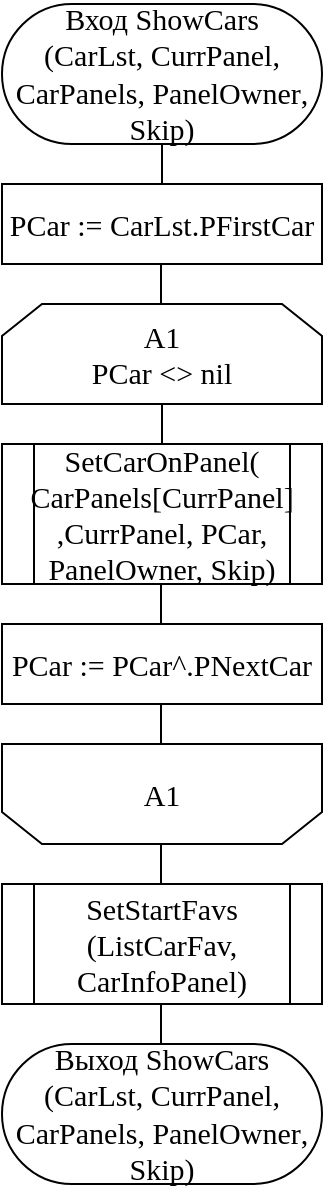 <mxfile version="13.7.9" type="device"><diagram id="9n4d_n8ho75vWHlJiOD8" name="Страница 1"><mxGraphModel dx="1086" dy="816" grid="1" gridSize="10" guides="1" tooltips="1" connect="1" arrows="1" fold="1" page="1" pageScale="1" pageWidth="827" pageHeight="1169" math="0" shadow="0"><root><mxCell id="0"/><mxCell id="1" parent="0"/><mxCell id="F_va1-sLl2bKxNfwa158-1" value="Вход&amp;nbsp;&lt;span lang=&quot;EN-US&quot; style=&quot;font-size: 15px; line-height: 115%;&quot;&gt;ShowCars &lt;br style=&quot;font-size: 15px;&quot;&gt;(CarLst,&lt;/span&gt;&lt;span lang=&quot;EN-US&quot; style=&quot;font-size: 15px; line-height: 115%;&quot;&gt; &lt;/span&gt;&lt;span lang=&quot;EN-US&quot; style=&quot;font-size: 15px; line-height: 115%;&quot;&gt;CurrPanel,&lt;br style=&quot;font-size: 15px;&quot;&gt;CarPanels&lt;/span&gt;&lt;span style=&quot;font-size: 15px; line-height: 115%;&quot;&gt;, &lt;/span&gt;&lt;span lang=&quot;EN-US&quot; style=&quot;font-size: 15px; line-height: 115%;&quot;&gt;PanelOwner&lt;/span&gt;&lt;span style=&quot;font-size: 15px; line-height: 115%;&quot;&gt;, &lt;/span&gt;&lt;span lang=&quot;EN-US&quot; style=&quot;font-size: 15px; line-height: 115%;&quot;&gt;Skip)&lt;/span&gt;" style="rounded=1;whiteSpace=wrap;html=1;fontSize=15;arcSize=50;fontFamily=Times New Roman;" vertex="1" parent="1"><mxGeometry x="340" y="40" width="160" height="70" as="geometry"/></mxCell><mxCell id="F_va1-sLl2bKxNfwa158-2" value="" style="endArrow=none;html=1;fontFamily=Times New Roman;fontSize=15;rounded=0;" edge="1" parent="1"><mxGeometry width="50" height="50" relative="1" as="geometry"><mxPoint x="420" y="130" as="sourcePoint"/><mxPoint x="420" y="110" as="targetPoint"/></mxGeometry></mxCell><mxCell id="F_va1-sLl2bKxNfwa158-3" value="PCar := CarLst.PFirstCar" style="rounded=0;whiteSpace=wrap;html=1;fontSize=15;fontFamily=Times New Roman;" vertex="1" parent="1"><mxGeometry x="340" y="130" width="160" height="40" as="geometry"/></mxCell><mxCell id="F_va1-sLl2bKxNfwa158-4" value="" style="endArrow=none;html=1;fontFamily=Times New Roman;fontSize=15;rounded=0;" edge="1" parent="1"><mxGeometry width="50" height="50" relative="1" as="geometry"><mxPoint x="419.5" y="190" as="sourcePoint"/><mxPoint x="419.5" y="170" as="targetPoint"/></mxGeometry></mxCell><mxCell id="F_va1-sLl2bKxNfwa158-5" value="PCar := PCar^.PNextCar" style="rounded=0;whiteSpace=wrap;html=1;fontSize=15;fontFamily=Times New Roman;" vertex="1" parent="1"><mxGeometry x="340" y="350" width="160" height="40" as="geometry"/></mxCell><mxCell id="F_va1-sLl2bKxNfwa158-6" value="" style="endArrow=none;html=1;fontFamily=Times New Roman;fontSize=15;rounded=0;" edge="1" parent="1"><mxGeometry width="50" height="50" relative="1" as="geometry"><mxPoint x="419.5" y="410" as="sourcePoint"/><mxPoint x="419.5" y="390" as="targetPoint"/></mxGeometry></mxCell><mxCell id="F_va1-sLl2bKxNfwa158-8" value="SetCarOnPanel(&lt;br style=&quot;font-size: 15px;&quot;&gt;CarPanels[CurrPanel]&lt;br style=&quot;font-size: 15px;&quot;&gt;,CurrPanel, PCar, PanelOwner, Skip)" style="shape=process;whiteSpace=wrap;html=1;backgroundOutline=1;rounded=0;fontFamily=Times New Roman;fontSize=15;" vertex="1" parent="1"><mxGeometry x="340" y="260" width="160" height="70" as="geometry"/></mxCell><mxCell id="F_va1-sLl2bKxNfwa158-9" value="" style="endArrow=none;html=1;fontFamily=Times New Roman;fontSize=15;rounded=0;" edge="1" parent="1"><mxGeometry width="50" height="50" relative="1" as="geometry"><mxPoint x="419.5" y="350" as="sourcePoint"/><mxPoint x="419.5" y="330" as="targetPoint"/></mxGeometry></mxCell><mxCell id="F_va1-sLl2bKxNfwa158-17" value="" style="endArrow=none;html=1;fontFamily=Times New Roman;fontSize=15;rounded=0;" edge="1" parent="1"><mxGeometry width="50" height="50" relative="1" as="geometry"><mxPoint x="419.5" y="480" as="sourcePoint"/><mxPoint x="419.5" y="460" as="targetPoint"/></mxGeometry></mxCell><mxCell id="F_va1-sLl2bKxNfwa158-22" value="Выход&amp;nbsp;&lt;span lang=&quot;EN-US&quot; style=&quot;font-size: 15px; line-height: 115%;&quot;&gt;ShowCars &lt;br style=&quot;font-size: 15px;&quot;&gt;(CarLst,&lt;/span&gt;&lt;span lang=&quot;EN-US&quot; style=&quot;font-size: 15px; line-height: 115%;&quot;&gt; &lt;/span&gt;&lt;span lang=&quot;EN-US&quot; style=&quot;font-size: 15px; line-height: 115%;&quot;&gt;CurrPanel,&lt;br style=&quot;font-size: 15px;&quot;&gt;CarPanels&lt;/span&gt;&lt;span style=&quot;font-size: 15px; line-height: 115%;&quot;&gt;, &lt;/span&gt;&lt;span lang=&quot;EN-US&quot; style=&quot;font-size: 15px; line-height: 115%;&quot;&gt;PanelOwner&lt;/span&gt;&lt;span style=&quot;font-size: 15px; line-height: 115%;&quot;&gt;, &lt;/span&gt;&lt;span lang=&quot;EN-US&quot; style=&quot;font-size: 15px; line-height: 115%;&quot;&gt;Skip)&lt;/span&gt;" style="rounded=1;whiteSpace=wrap;html=1;fontSize=15;arcSize=50;fontFamily=Times New Roman;" vertex="1" parent="1"><mxGeometry x="340" y="560" width="160" height="70" as="geometry"/></mxCell><mxCell id="F_va1-sLl2bKxNfwa158-23" value="А1&lt;br style=&quot;font-size: 15px;&quot;&gt;PCar &amp;lt;&amp;gt; nil" style="shape=loopLimit;whiteSpace=wrap;html=1;fontSize=15;rounded=0;fontFamily=Times New Roman;" vertex="1" parent="1"><mxGeometry x="340" y="190" width="160" height="50" as="geometry"/></mxCell><mxCell id="F_va1-sLl2bKxNfwa158-24" value="" style="endArrow=none;html=1;fontFamily=Times New Roman;fontSize=15;rounded=0;" edge="1" parent="1"><mxGeometry width="50" height="50" relative="1" as="geometry"><mxPoint x="420" y="260" as="sourcePoint"/><mxPoint x="420" y="240" as="targetPoint"/></mxGeometry></mxCell><mxCell id="F_va1-sLl2bKxNfwa158-25" value="А1" style="shape=loopLimit;whiteSpace=wrap;html=1;fontSize=15;flipV=1;rounded=0;fontFamily=Times New Roman;" vertex="1" parent="1"><mxGeometry x="340" y="410" width="160" height="50" as="geometry"/></mxCell><mxCell id="F_va1-sLl2bKxNfwa158-26" value="SetStartFavs&lt;br style=&quot;font-size: 15px;&quot;&gt;(ListCarFav, CarInfoPanel)" style="shape=process;whiteSpace=wrap;html=1;backgroundOutline=1;rounded=0;fontFamily=Times New Roman;fontSize=15;" vertex="1" parent="1"><mxGeometry x="340" y="480" width="160" height="60" as="geometry"/></mxCell><mxCell id="F_va1-sLl2bKxNfwa158-27" value="" style="endArrow=none;html=1;fontFamily=Times New Roman;fontSize=15;rounded=0;" edge="1" parent="1"><mxGeometry width="50" height="50" relative="1" as="geometry"><mxPoint x="419.5" y="560" as="sourcePoint"/><mxPoint x="419.5" y="540" as="targetPoint"/></mxGeometry></mxCell></root></mxGraphModel></diagram></mxfile>